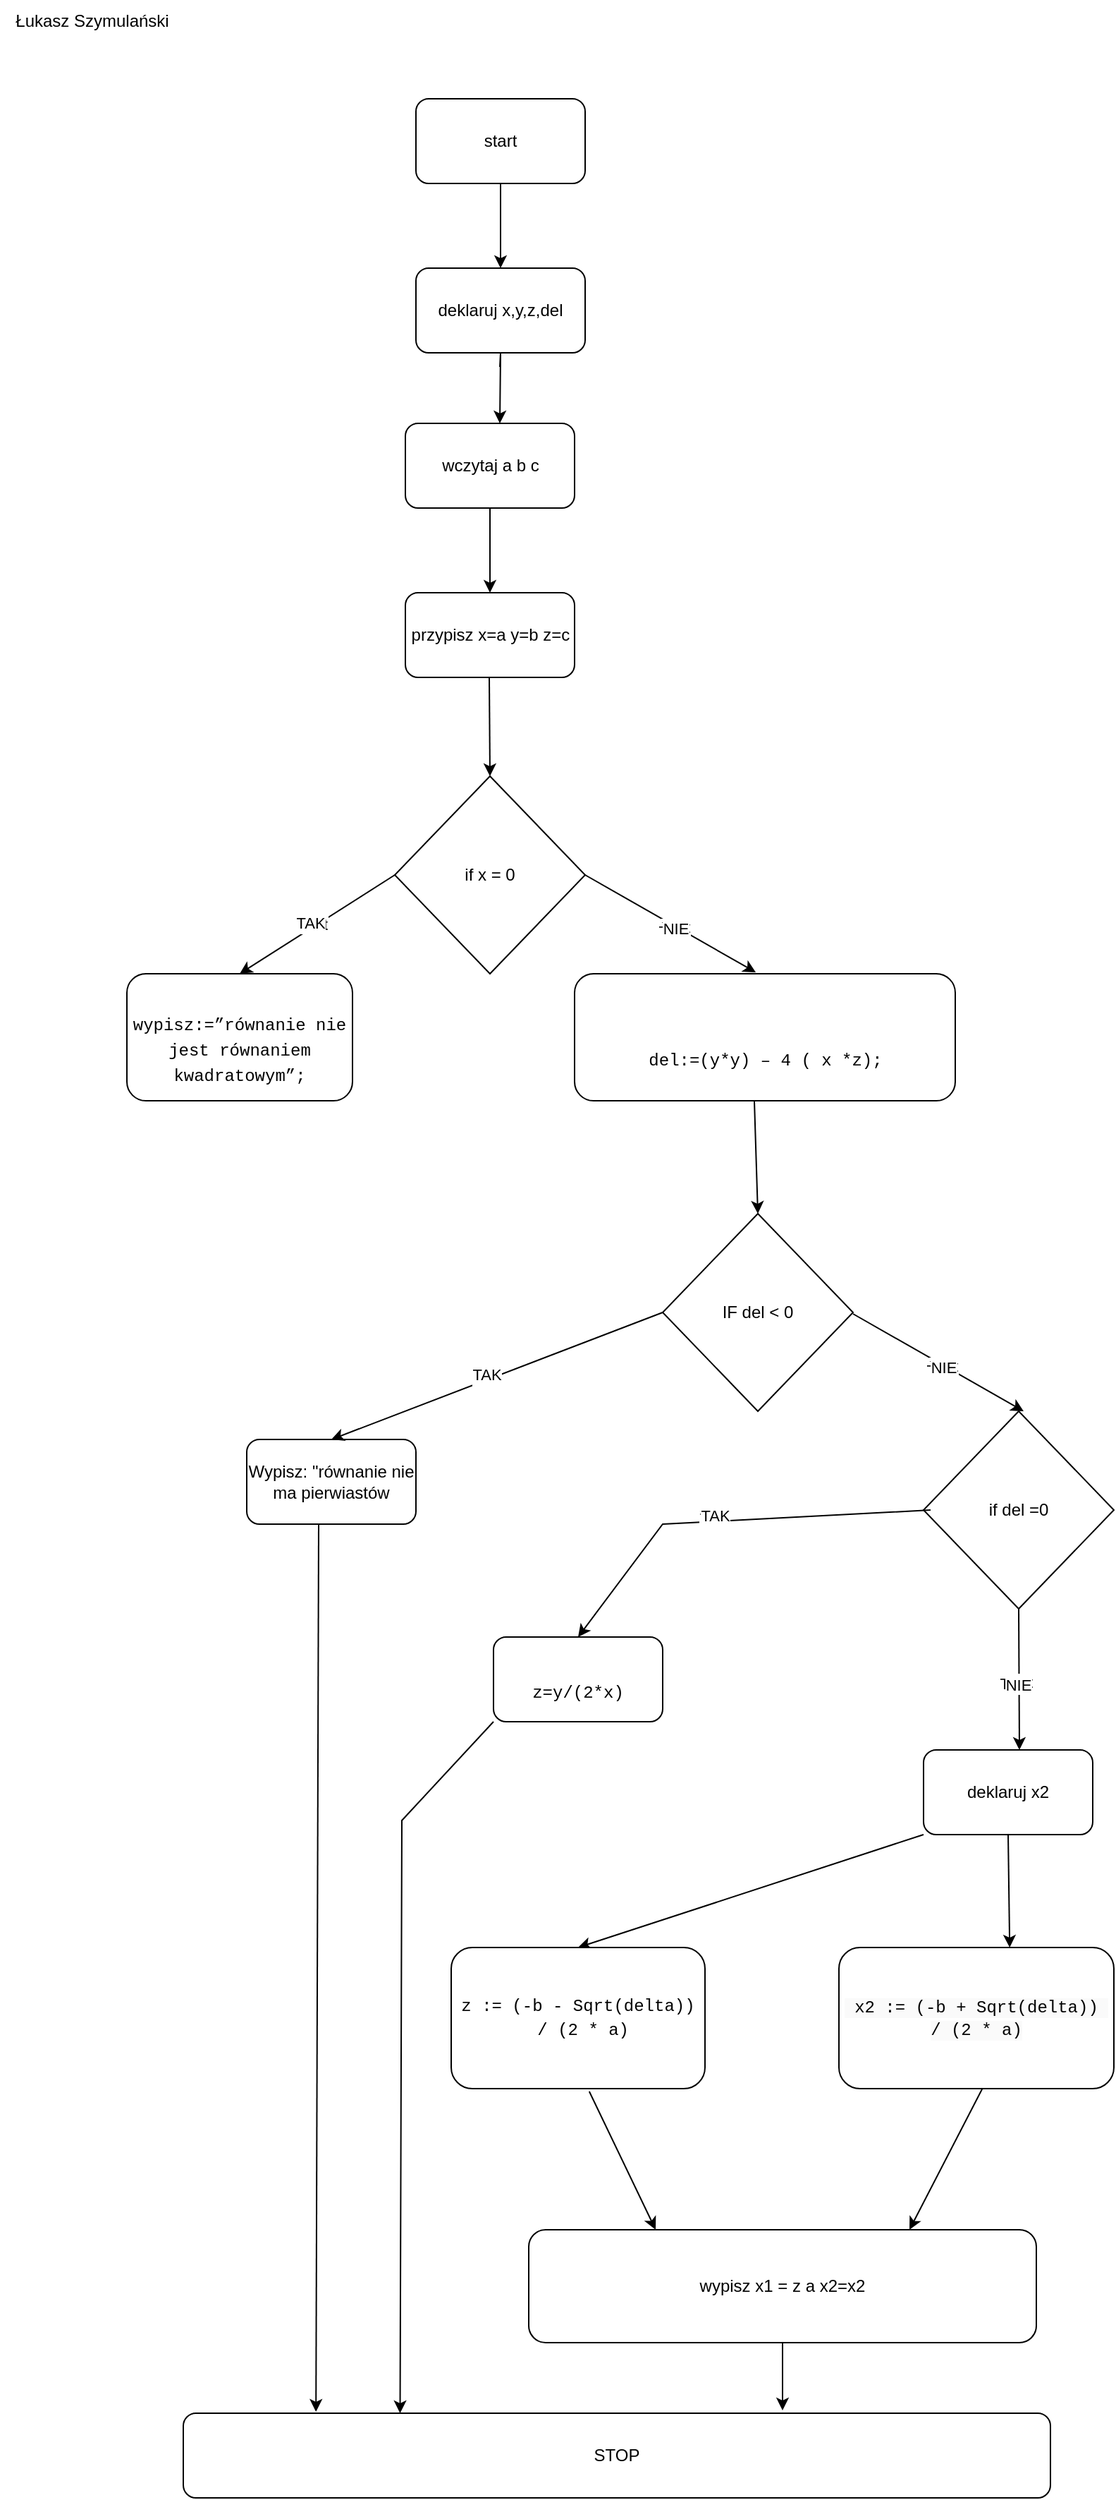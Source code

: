 <mxfile version="25.0.1">
  <diagram name="Page-1" id="rY8aTbDyzQEdGIXX13T_">
    <mxGraphModel dx="1362" dy="965" grid="1" gridSize="10" guides="1" tooltips="1" connect="1" arrows="1" fold="1" page="1" pageScale="1" pageWidth="850" pageHeight="1100" math="0" shadow="0">
      <root>
        <mxCell id="0" />
        <mxCell id="1" parent="0" />
        <mxCell id="3_7FV2yh24T6gY1ib8Ww-1" value="start" style="rounded=1;whiteSpace=wrap;html=1;" parent="1" vertex="1">
          <mxGeometry x="325" y="90" width="120" height="60" as="geometry" />
        </mxCell>
        <mxCell id="3_7FV2yh24T6gY1ib8Ww-3" value="&lt;br&gt;&lt;p style=&quot;line-height: 16px; text-align: left; margin-bottom: 0cm; direction: ltr; background: transparent; font-family: &amp;quot;Times New Roman&amp;quot;, serif; font-size: 12pt; font-variant-numeric: normal; font-variant-east-asian: normal; font-variant-alternates: normal; font-variant-position: normal; font-variant-emoji: normal;&quot; align=&quot;left&quot; class=&quot;western&quot;&gt;&lt;font face=&quot;SFMono-Regular, Menlo, Monaco, Consolas, Liberation Mono, Courier New, monospace&quot;&gt;&lt;font style=&quot;font-size: 9pt;&quot;&gt;del:=(y*y) – 4 ( x *z);&lt;/font&gt;&lt;/font&gt;&lt;/p&gt;" style="rounded=1;whiteSpace=wrap;html=1;" parent="1" vertex="1">
          <mxGeometry x="437.5" y="710" width="270" height="90" as="geometry" />
        </mxCell>
        <mxCell id="3_7FV2yh24T6gY1ib8Ww-4" value="if x = 0" style="rhombus;whiteSpace=wrap;html=1;" parent="1" vertex="1">
          <mxGeometry x="310" y="570" width="135" height="140" as="geometry" />
        </mxCell>
        <mxCell id="3_7FV2yh24T6gY1ib8Ww-5" value="&lt;div&gt;Wypisz: &quot;równanie nie ma pierwiastów&lt;/div&gt;" style="rounded=1;whiteSpace=wrap;html=1;" parent="1" vertex="1">
          <mxGeometry x="205" y="1040" width="120" height="60" as="geometry" />
        </mxCell>
        <mxCell id="3_7FV2yh24T6gY1ib8Ww-7" value="&lt;p style=&quot;line-height: 16px; text-align: left; margin-bottom: 0cm; direction: ltr; background: transparent; font-family: &amp;quot;Times New Roman&amp;quot;, serif; font-size: 12pt; font-variant-numeric: normal; font-variant-east-asian: normal; font-variant-alternates: normal; font-variant-position: normal; font-variant-emoji: normal;&quot; align=&quot;left&quot; class=&quot;western&quot;&gt;&lt;font face=&quot;SFMono-Regular, Menlo, Monaco, Consolas, Liberation Mono, Courier New, monospace&quot;&gt;&lt;font style=&quot;font-size: 9pt;&quot;&gt;z=y/(2*x)&lt;/font&gt;&lt;/font&gt;&lt;/p&gt;" style="rounded=1;whiteSpace=wrap;html=1;" parent="1" vertex="1">
          <mxGeometry x="380" y="1180" width="120" height="60" as="geometry" />
        </mxCell>
        <mxCell id="3_7FV2yh24T6gY1ib8Ww-16" value="deklaruj x2" style="rounded=1;whiteSpace=wrap;html=1;" parent="1" vertex="1">
          <mxGeometry x="685" y="1260" width="120" height="60" as="geometry" />
        </mxCell>
        <mxCell id="3_7FV2yh24T6gY1ib8Ww-21" value="" style="endArrow=classic;html=1;rounded=0;exitX=0.5;exitY=1;exitDx=0;exitDy=0;" parent="1" source="3_7FV2yh24T6gY1ib8Ww-1" edge="1">
          <mxGeometry width="50" height="50" relative="1" as="geometry">
            <mxPoint x="115" y="370" as="sourcePoint" />
            <mxPoint x="385" y="210" as="targetPoint" />
            <Array as="points" />
          </mxGeometry>
        </mxCell>
        <mxCell id="3_7FV2yh24T6gY1ib8Ww-23" value="" style="endArrow=classic;html=1;rounded=0;exitX=0.5;exitY=1;exitDx=0;exitDy=0;entryX=0.5;entryY=0;entryDx=0;entryDy=0;" parent="1" edge="1">
          <mxGeometry width="50" height="50" relative="1" as="geometry">
            <mxPoint x="384.5" y="280" as="sourcePoint" />
            <mxPoint x="384.5" y="320" as="targetPoint" />
            <Array as="points">
              <mxPoint x="385" y="270" />
            </Array>
          </mxGeometry>
        </mxCell>
        <mxCell id="3_7FV2yh24T6gY1ib8Ww-25" value="" style="endArrow=classic;html=1;rounded=0;entryX=0.5;entryY=0;entryDx=0;entryDy=0;exitX=0;exitY=1;exitDx=0;exitDy=0;" parent="1" source="3_7FV2yh24T6gY1ib8Ww-16" target="3_7FV2yh24T6gY1ib8Ww-33" edge="1">
          <mxGeometry width="50" height="50" relative="1" as="geometry">
            <mxPoint x="525" y="1430" as="sourcePoint" />
            <mxPoint x="525" y="1520" as="targetPoint" />
            <Array as="points" />
          </mxGeometry>
        </mxCell>
        <mxCell id="3_7FV2yh24T6gY1ib8Ww-33" value="&lt;font style=&quot;forced-color-adjust: none; color: rgb(0, 0, 0); font-family: ui-monospace, SFMono-Regular, &amp;quot;SF Mono&amp;quot;, Menlo, Consolas, &amp;quot;Liberation Mono&amp;quot;, monospace; font-size: 12px; font-style: normal; font-variant-ligatures: normal; font-variant-caps: normal; font-weight: 400; letter-spacing: normal; orphans: 2; text-align: left; text-indent: 0px; text-transform: none; widows: 2; word-spacing: 0px; -webkit-text-stroke-width: 0px; white-space: pre; text-decoration-thickness: initial; text-decoration-style: initial; text-decoration-color: initial;&quot;&gt;z := (-b - Sqrt(delta))&lt;/font&gt;&lt;div&gt;&lt;font style=&quot;forced-color-adjust: none; color: rgb(0, 0, 0); font-family: ui-monospace, SFMono-Regular, &amp;quot;SF Mono&amp;quot;, Menlo, Consolas, &amp;quot;Liberation Mono&amp;quot;, monospace; font-size: 12px; font-style: normal; font-variant-ligatures: normal; font-variant-caps: normal; font-weight: 400; letter-spacing: normal; orphans: 2; text-align: left; text-indent: 0px; text-transform: none; widows: 2; word-spacing: 0px; -webkit-text-stroke-width: 0px; white-space: pre; text-decoration-thickness: initial; text-decoration-style: initial; text-decoration-color: initial;&quot;&gt; / (2 * a)&lt;/font&gt;&lt;span style=&quot;forced-color-adjust: none; color: rgb(0, 0, 0); font-family: ui-monospace, SFMono-Regular, &amp;quot;SF Mono&amp;quot;, Menlo, Consolas, &amp;quot;Liberation Mono&amp;quot;, monospace; font-style: normal; font-variant-ligatures: normal; font-variant-caps: normal; font-weight: 400; letter-spacing: normal; orphans: 2; text-align: left; text-indent: 0px; text-transform: none; widows: 2; word-spacing: 0px; -webkit-text-stroke-width: 0px; white-space: pre; text-decoration-thickness: initial; text-decoration-style: initial; text-decoration-color: initial; font-size: 14px;&quot;&gt;&lt;br style=&quot;forced-color-adjust: none;&quot;&gt;&lt;/span&gt;&lt;/div&gt;" style="rounded=1;whiteSpace=wrap;html=1;" parent="1" vertex="1">
          <mxGeometry x="350" y="1400" width="180" height="100" as="geometry" />
        </mxCell>
        <mxCell id="3_7FV2yh24T6gY1ib8Ww-34" value="&lt;span style=&quot;font-family: ui-monospace, SFMono-Regular, &amp;quot;SF Mono&amp;quot;, Menlo, Consolas, &amp;quot;Liberation Mono&amp;quot;, monospace; text-align: left; white-space: pre; background-color: rgb(250, 250, 250);&quot;&gt;&lt;font&gt; x2 := (-b + Sqrt(delta)) &lt;/font&gt;&lt;/span&gt;&lt;div&gt;&lt;span style=&quot;font-family: ui-monospace, SFMono-Regular, &amp;quot;SF Mono&amp;quot;, Menlo, Consolas, &amp;quot;Liberation Mono&amp;quot;, monospace; text-align: left; white-space: pre; background-color: rgb(250, 250, 250);&quot;&gt;&lt;font&gt;/ (2 * a)&lt;/font&gt;&lt;/span&gt;&lt;/div&gt;" style="rounded=1;whiteSpace=wrap;html=1;" parent="1" vertex="1">
          <mxGeometry x="625" y="1400" width="195" height="100" as="geometry" />
        </mxCell>
        <mxCell id="3_7FV2yh24T6gY1ib8Ww-36" value="wypisz x1 = z a x2=x2" style="rounded=1;whiteSpace=wrap;html=1;" parent="1" vertex="1">
          <mxGeometry x="405" y="1600" width="360" height="80" as="geometry" />
        </mxCell>
        <mxCell id="3_7FV2yh24T6gY1ib8Ww-46" value="" style="endArrow=classic;html=1;rounded=0;entryX=0.25;entryY=0;entryDx=0;entryDy=0;exitX=0.544;exitY=1.02;exitDx=0;exitDy=0;exitPerimeter=0;" parent="1" source="3_7FV2yh24T6gY1ib8Ww-33" edge="1" target="3_7FV2yh24T6gY1ib8Ww-36">
          <mxGeometry width="50" height="50" relative="1" as="geometry">
            <mxPoint x="475" y="1590" as="sourcePoint" />
            <mxPoint x="335" y="1690" as="targetPoint" />
            <Array as="points" />
          </mxGeometry>
        </mxCell>
        <mxCell id="3_7FV2yh24T6gY1ib8Ww-48" value="STOP" style="rounded=1;whiteSpace=wrap;html=1;" parent="1" vertex="1">
          <mxGeometry x="160" y="1730" width="615" height="60" as="geometry" />
        </mxCell>
        <mxCell id="3_7FV2yh24T6gY1ib8Ww-50" value="" style="endArrow=classic;html=1;rounded=0;entryX=0.75;entryY=0;entryDx=0;entryDy=0;exitX=0.356;exitY=0.988;exitDx=0;exitDy=0;exitPerimeter=0;" parent="1" target="3_7FV2yh24T6gY1ib8Ww-36" edge="1">
          <mxGeometry width="50" height="50" relative="1" as="geometry">
            <mxPoint x="726.7" y="1500" as="sourcePoint" />
            <mxPoint x="515" y="1640.96" as="targetPoint" />
            <Array as="points" />
          </mxGeometry>
        </mxCell>
        <mxCell id="rHxc1B_SD6766_ShqNtJ-1" value="wczytaj a b c" style="rounded=1;whiteSpace=wrap;html=1;" vertex="1" parent="1">
          <mxGeometry x="317.5" y="320" width="120" height="60" as="geometry" />
        </mxCell>
        <mxCell id="rHxc1B_SD6766_ShqNtJ-2" value="deklaruj x,y,z,del" style="rounded=1;whiteSpace=wrap;html=1;" vertex="1" parent="1">
          <mxGeometry x="325" y="210" width="120" height="60" as="geometry" />
        </mxCell>
        <mxCell id="rHxc1B_SD6766_ShqNtJ-3" value="przypisz x=a y=b z=c" style="rounded=1;whiteSpace=wrap;html=1;" vertex="1" parent="1">
          <mxGeometry x="317.5" y="440" width="120" height="60" as="geometry" />
        </mxCell>
        <mxCell id="rHxc1B_SD6766_ShqNtJ-4" value="&lt;p style=&quot;line-height: 16px; margin-bottom: 0cm; direction: ltr; background: transparent; font-family: &amp;quot;Times New Roman&amp;quot;, serif; font-size: 12pt; font-variant-numeric: normal; font-variant-east-asian: normal; font-variant-alternates: normal; font-variant-position: normal; font-variant-emoji: normal;&quot; class=&quot;western&quot;&gt;&lt;span style=&quot;font-size: 9pt; font-family: SFMono-Regular, Menlo, Monaco, Consolas, &amp;quot;Liberation Mono&amp;quot;, &amp;quot;Courier New&amp;quot;, monospace; background-color: transparent;&quot;&gt;wypisz:=”równanie nie jest równaniem kwadratowym”;&lt;/span&gt;&lt;/p&gt;" style="rounded=1;whiteSpace=wrap;html=1;" vertex="1" parent="1">
          <mxGeometry x="120" y="710" width="160" height="90" as="geometry" />
        </mxCell>
        <mxCell id="rHxc1B_SD6766_ShqNtJ-5" value="" style="endArrow=classic;html=1;rounded=0;entryX=0.5;entryY=0;entryDx=0;entryDy=0;exitX=0;exitY=0.5;exitDx=0;exitDy=0;" edge="1" parent="1" source="3_7FV2yh24T6gY1ib8Ww-4" target="rHxc1B_SD6766_ShqNtJ-4">
          <mxGeometry width="50" height="50" relative="1" as="geometry">
            <mxPoint x="190" y="680" as="sourcePoint" />
            <mxPoint x="240" y="630" as="targetPoint" />
          </mxGeometry>
        </mxCell>
        <mxCell id="rHxc1B_SD6766_ShqNtJ-6" value="Text" style="edgeLabel;html=1;align=center;verticalAlign=middle;resizable=0;points=[];" vertex="1" connectable="0" parent="rHxc1B_SD6766_ShqNtJ-5">
          <mxGeometry x="0.06" y="-1" relative="1" as="geometry">
            <mxPoint y="-1" as="offset" />
          </mxGeometry>
        </mxCell>
        <mxCell id="rHxc1B_SD6766_ShqNtJ-7" value="TAK" style="edgeLabel;html=1;align=center;verticalAlign=middle;resizable=0;points=[];" vertex="1" connectable="0" parent="rHxc1B_SD6766_ShqNtJ-5">
          <mxGeometry x="0.057" y="-4" relative="1" as="geometry">
            <mxPoint as="offset" />
          </mxGeometry>
        </mxCell>
        <mxCell id="rHxc1B_SD6766_ShqNtJ-8" value="" style="endArrow=classic;html=1;rounded=0;entryX=0.476;entryY=-0.011;entryDx=0;entryDy=0;exitX=0;exitY=0.5;exitDx=0;exitDy=0;entryPerimeter=0;" edge="1" parent="1" target="3_7FV2yh24T6gY1ib8Ww-3">
          <mxGeometry width="50" height="50" relative="1" as="geometry">
            <mxPoint x="445" y="640" as="sourcePoint" />
            <mxPoint x="335" y="710" as="targetPoint" />
          </mxGeometry>
        </mxCell>
        <mxCell id="rHxc1B_SD6766_ShqNtJ-9" value="Text" style="edgeLabel;html=1;align=center;verticalAlign=middle;resizable=0;points=[];" vertex="1" connectable="0" parent="rHxc1B_SD6766_ShqNtJ-8">
          <mxGeometry x="0.06" y="-1" relative="1" as="geometry">
            <mxPoint y="-1" as="offset" />
          </mxGeometry>
        </mxCell>
        <mxCell id="rHxc1B_SD6766_ShqNtJ-10" value="TAK" style="edgeLabel;html=1;align=center;verticalAlign=middle;resizable=0;points=[];" vertex="1" connectable="0" parent="rHxc1B_SD6766_ShqNtJ-8">
          <mxGeometry x="0.057" y="-4" relative="1" as="geometry">
            <mxPoint as="offset" />
          </mxGeometry>
        </mxCell>
        <mxCell id="rHxc1B_SD6766_ShqNtJ-11" value="NIE" style="edgeLabel;html=1;align=center;verticalAlign=middle;resizable=0;points=[];" vertex="1" connectable="0" parent="rHxc1B_SD6766_ShqNtJ-8">
          <mxGeometry x="0.068" y="-1" relative="1" as="geometry">
            <mxPoint as="offset" />
          </mxGeometry>
        </mxCell>
        <mxCell id="rHxc1B_SD6766_ShqNtJ-12" value="IF del &amp;lt; 0" style="rhombus;whiteSpace=wrap;html=1;" vertex="1" parent="1">
          <mxGeometry x="500" y="880" width="135" height="140" as="geometry" />
        </mxCell>
        <mxCell id="rHxc1B_SD6766_ShqNtJ-13" value="" style="endArrow=classic;html=1;rounded=0;entryX=0.5;entryY=0;entryDx=0;entryDy=0;exitX=0;exitY=0.5;exitDx=0;exitDy=0;" edge="1" parent="1" target="rHxc1B_SD6766_ShqNtJ-12">
          <mxGeometry width="50" height="50" relative="1" as="geometry">
            <mxPoint x="565" y="800" as="sourcePoint" />
            <mxPoint x="455" y="870" as="targetPoint" />
          </mxGeometry>
        </mxCell>
        <mxCell id="rHxc1B_SD6766_ShqNtJ-16" value="" style="endArrow=classic;html=1;rounded=0;entryX=0.5;entryY=0;entryDx=0;entryDy=0;exitX=0;exitY=0.5;exitDx=0;exitDy=0;" edge="1" parent="1" target="3_7FV2yh24T6gY1ib8Ww-5">
          <mxGeometry width="50" height="50" relative="1" as="geometry">
            <mxPoint x="500" y="950" as="sourcePoint" />
            <mxPoint x="390" y="1020" as="targetPoint" />
          </mxGeometry>
        </mxCell>
        <mxCell id="rHxc1B_SD6766_ShqNtJ-17" value="Text" style="edgeLabel;html=1;align=center;verticalAlign=middle;resizable=0;points=[];" vertex="1" connectable="0" parent="rHxc1B_SD6766_ShqNtJ-16">
          <mxGeometry x="0.06" y="-1" relative="1" as="geometry">
            <mxPoint y="-1" as="offset" />
          </mxGeometry>
        </mxCell>
        <mxCell id="rHxc1B_SD6766_ShqNtJ-18" value="TAK" style="edgeLabel;html=1;align=center;verticalAlign=middle;resizable=0;points=[];" vertex="1" connectable="0" parent="rHxc1B_SD6766_ShqNtJ-16">
          <mxGeometry x="0.057" y="-4" relative="1" as="geometry">
            <mxPoint as="offset" />
          </mxGeometry>
        </mxCell>
        <mxCell id="rHxc1B_SD6766_ShqNtJ-19" value="" style="endArrow=classic;html=1;rounded=0;entryX=0.476;entryY=-0.011;entryDx=0;entryDy=0;exitX=0;exitY=0.5;exitDx=0;exitDy=0;entryPerimeter=0;" edge="1" parent="1">
          <mxGeometry width="50" height="50" relative="1" as="geometry">
            <mxPoint x="635" y="951" as="sourcePoint" />
            <mxPoint x="756" y="1020" as="targetPoint" />
          </mxGeometry>
        </mxCell>
        <mxCell id="rHxc1B_SD6766_ShqNtJ-20" value="Text" style="edgeLabel;html=1;align=center;verticalAlign=middle;resizable=0;points=[];" vertex="1" connectable="0" parent="rHxc1B_SD6766_ShqNtJ-19">
          <mxGeometry x="0.06" y="-1" relative="1" as="geometry">
            <mxPoint y="-1" as="offset" />
          </mxGeometry>
        </mxCell>
        <mxCell id="rHxc1B_SD6766_ShqNtJ-21" value="TAK" style="edgeLabel;html=1;align=center;verticalAlign=middle;resizable=0;points=[];" vertex="1" connectable="0" parent="rHxc1B_SD6766_ShqNtJ-19">
          <mxGeometry x="0.057" y="-4" relative="1" as="geometry">
            <mxPoint as="offset" />
          </mxGeometry>
        </mxCell>
        <mxCell id="rHxc1B_SD6766_ShqNtJ-22" value="NIE" style="edgeLabel;html=1;align=center;verticalAlign=middle;resizable=0;points=[];" vertex="1" connectable="0" parent="rHxc1B_SD6766_ShqNtJ-19">
          <mxGeometry x="0.068" y="-1" relative="1" as="geometry">
            <mxPoint as="offset" />
          </mxGeometry>
        </mxCell>
        <mxCell id="rHxc1B_SD6766_ShqNtJ-24" value="if del =0" style="rhombus;whiteSpace=wrap;html=1;" vertex="1" parent="1">
          <mxGeometry x="685" y="1020" width="135" height="140" as="geometry" />
        </mxCell>
        <mxCell id="rHxc1B_SD6766_ShqNtJ-25" value="" style="endArrow=classic;html=1;rounded=0;entryX=0.5;entryY=0;entryDx=0;entryDy=0;exitX=0;exitY=0.5;exitDx=0;exitDy=0;" edge="1" parent="1" target="3_7FV2yh24T6gY1ib8Ww-7">
          <mxGeometry width="50" height="50" relative="1" as="geometry">
            <mxPoint x="690" y="1090" as="sourcePoint" />
            <mxPoint x="455" y="1180" as="targetPoint" />
            <Array as="points">
              <mxPoint x="500" y="1100" />
            </Array>
          </mxGeometry>
        </mxCell>
        <mxCell id="rHxc1B_SD6766_ShqNtJ-26" value="Text" style="edgeLabel;html=1;align=center;verticalAlign=middle;resizable=0;points=[];" vertex="1" connectable="0" parent="rHxc1B_SD6766_ShqNtJ-25">
          <mxGeometry x="0.06" y="-1" relative="1" as="geometry">
            <mxPoint y="-1" as="offset" />
          </mxGeometry>
        </mxCell>
        <mxCell id="rHxc1B_SD6766_ShqNtJ-27" value="TAK" style="edgeLabel;html=1;align=center;verticalAlign=middle;resizable=0;points=[];" vertex="1" connectable="0" parent="rHxc1B_SD6766_ShqNtJ-25">
          <mxGeometry x="0.057" y="-4" relative="1" as="geometry">
            <mxPoint as="offset" />
          </mxGeometry>
        </mxCell>
        <mxCell id="rHxc1B_SD6766_ShqNtJ-28" value="" style="endArrow=classic;html=1;rounded=0;exitX=0.5;exitY=1;exitDx=0;exitDy=0;" edge="1" parent="1" source="rHxc1B_SD6766_ShqNtJ-24">
          <mxGeometry width="50" height="50" relative="1" as="geometry">
            <mxPoint x="665" y="1190" as="sourcePoint" />
            <mxPoint x="753" y="1260" as="targetPoint" />
          </mxGeometry>
        </mxCell>
        <mxCell id="rHxc1B_SD6766_ShqNtJ-29" value="Text" style="edgeLabel;html=1;align=center;verticalAlign=middle;resizable=0;points=[];" vertex="1" connectable="0" parent="rHxc1B_SD6766_ShqNtJ-28">
          <mxGeometry x="0.06" y="-1" relative="1" as="geometry">
            <mxPoint y="-1" as="offset" />
          </mxGeometry>
        </mxCell>
        <mxCell id="rHxc1B_SD6766_ShqNtJ-30" value="TAK" style="edgeLabel;html=1;align=center;verticalAlign=middle;resizable=0;points=[];" vertex="1" connectable="0" parent="rHxc1B_SD6766_ShqNtJ-28">
          <mxGeometry x="0.057" y="-4" relative="1" as="geometry">
            <mxPoint as="offset" />
          </mxGeometry>
        </mxCell>
        <mxCell id="rHxc1B_SD6766_ShqNtJ-31" value="NIE" style="edgeLabel;html=1;align=center;verticalAlign=middle;resizable=0;points=[];" vertex="1" connectable="0" parent="rHxc1B_SD6766_ShqNtJ-28">
          <mxGeometry x="0.068" y="-1" relative="1" as="geometry">
            <mxPoint as="offset" />
          </mxGeometry>
        </mxCell>
        <mxCell id="rHxc1B_SD6766_ShqNtJ-32" value="" style="endArrow=classic;html=1;rounded=0;entryX=0.621;entryY=0;entryDx=0;entryDy=0;entryPerimeter=0;" edge="1" parent="1" target="3_7FV2yh24T6gY1ib8Ww-34">
          <mxGeometry width="50" height="50" relative="1" as="geometry">
            <mxPoint x="745" y="1320" as="sourcePoint" />
            <mxPoint x="715" y="1580" as="targetPoint" />
          </mxGeometry>
        </mxCell>
        <mxCell id="rHxc1B_SD6766_ShqNtJ-33" value="" style="endArrow=classic;html=1;rounded=0;exitX=0.425;exitY=1;exitDx=0;exitDy=0;exitPerimeter=0;entryX=0.153;entryY=-0.017;entryDx=0;entryDy=0;entryPerimeter=0;" edge="1" parent="1" source="3_7FV2yh24T6gY1ib8Ww-5" target="3_7FV2yh24T6gY1ib8Ww-48">
          <mxGeometry width="50" height="50" relative="1" as="geometry">
            <mxPoint x="240" y="1490" as="sourcePoint" />
            <mxPoint x="290" y="1440" as="targetPoint" />
          </mxGeometry>
        </mxCell>
        <mxCell id="rHxc1B_SD6766_ShqNtJ-34" value="" style="endArrow=classic;html=1;rounded=0;exitX=0;exitY=1;exitDx=0;exitDy=0;entryX=0.25;entryY=0;entryDx=0;entryDy=0;" edge="1" parent="1" source="3_7FV2yh24T6gY1ib8Ww-7" target="3_7FV2yh24T6gY1ib8Ww-48">
          <mxGeometry width="50" height="50" relative="1" as="geometry">
            <mxPoint x="325" y="1380" as="sourcePoint" />
            <mxPoint x="375" y="1330" as="targetPoint" />
            <Array as="points">
              <mxPoint x="315" y="1310" />
            </Array>
          </mxGeometry>
        </mxCell>
        <mxCell id="rHxc1B_SD6766_ShqNtJ-35" value="" style="endArrow=classic;html=1;rounded=0;exitX=0.5;exitY=1;exitDx=0;exitDy=0;" edge="1" parent="1" source="3_7FV2yh24T6gY1ib8Ww-36">
          <mxGeometry width="50" height="50" relative="1" as="geometry">
            <mxPoint x="505" y="1880" as="sourcePoint" />
            <mxPoint x="585" y="1728" as="targetPoint" />
          </mxGeometry>
        </mxCell>
        <mxCell id="rHxc1B_SD6766_ShqNtJ-36" value="" style="endArrow=classic;html=1;rounded=0;exitX=0.5;exitY=1;exitDx=0;exitDy=0;entryX=0.5;entryY=0;entryDx=0;entryDy=0;" edge="1" parent="1" source="rHxc1B_SD6766_ShqNtJ-1" target="rHxc1B_SD6766_ShqNtJ-3">
          <mxGeometry width="50" height="50" relative="1" as="geometry">
            <mxPoint x="400" y="400" as="sourcePoint" />
            <mxPoint x="450" y="350" as="targetPoint" />
          </mxGeometry>
        </mxCell>
        <mxCell id="rHxc1B_SD6766_ShqNtJ-39" value="" style="endArrow=classic;html=1;rounded=0;exitX=0.5;exitY=1;exitDx=0;exitDy=0;entryX=0.5;entryY=0;entryDx=0;entryDy=0;" edge="1" parent="1" target="3_7FV2yh24T6gY1ib8Ww-4">
          <mxGeometry width="50" height="50" relative="1" as="geometry">
            <mxPoint x="377" y="500" as="sourcePoint" />
            <mxPoint x="377" y="560" as="targetPoint" />
          </mxGeometry>
        </mxCell>
        <mxCell id="rHxc1B_SD6766_ShqNtJ-40" value="Łukasz Szymulański" style="text;html=1;align=center;verticalAlign=middle;resizable=0;points=[];autosize=1;strokeColor=none;fillColor=none;" vertex="1" parent="1">
          <mxGeometry x="30" y="20" width="130" height="30" as="geometry" />
        </mxCell>
      </root>
    </mxGraphModel>
  </diagram>
</mxfile>
